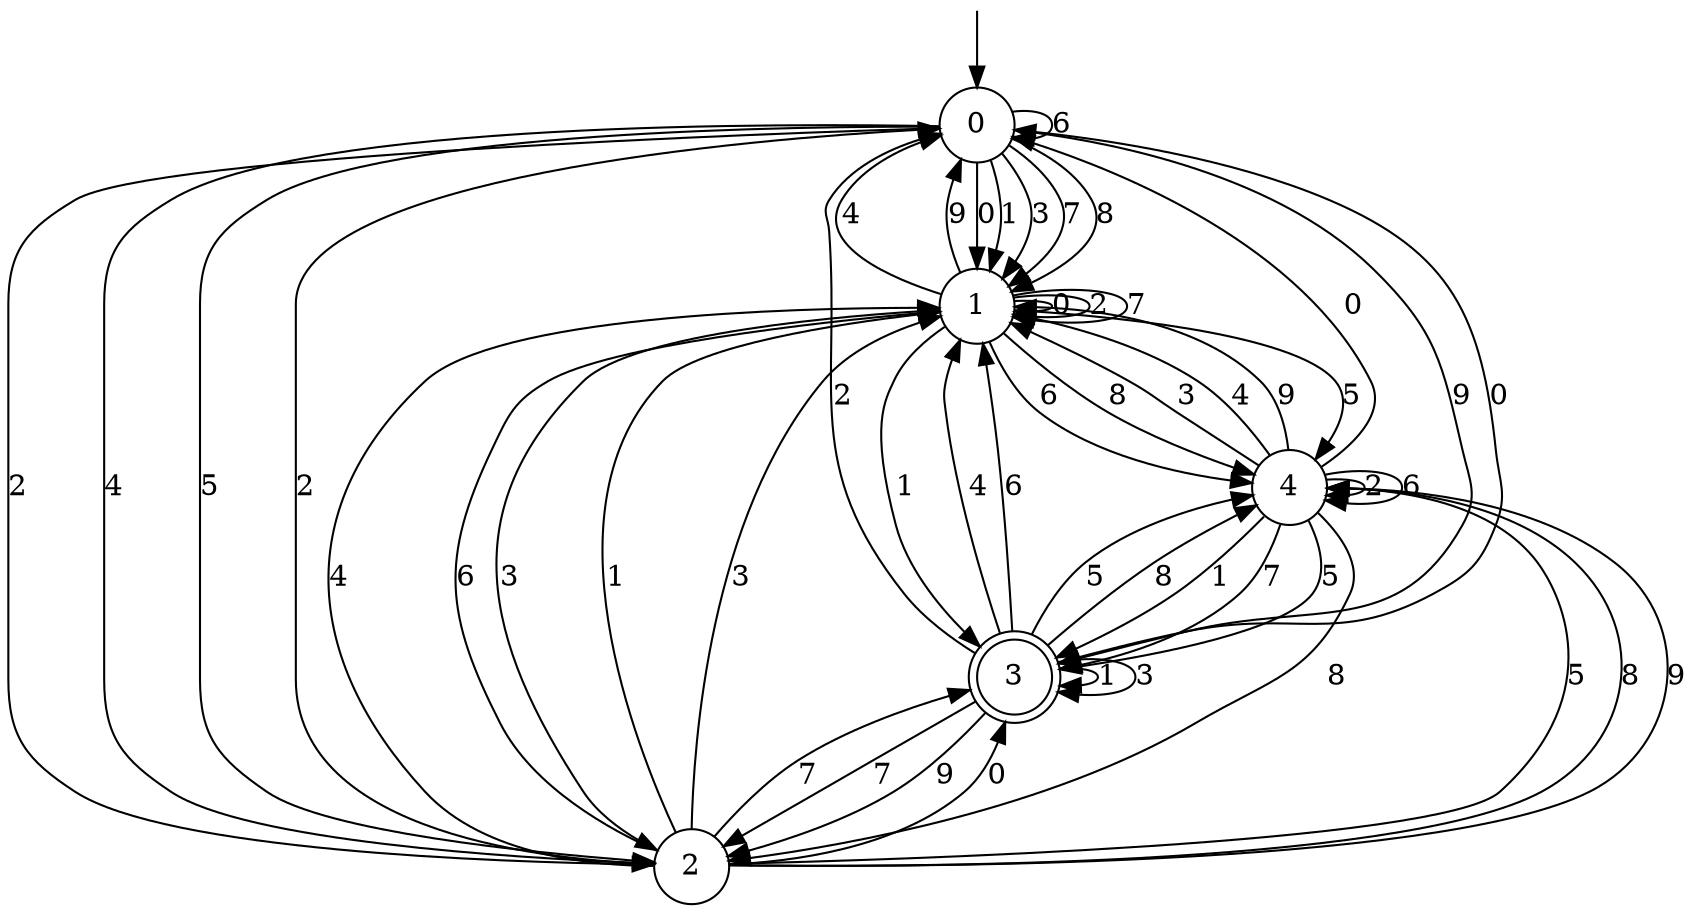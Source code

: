 digraph g {

	s0 [shape="circle" label="0"];
	s1 [shape="circle" label="1"];
	s2 [shape="circle" label="2"];
	s3 [shape="doublecircle" label="3"];
	s4 [shape="circle" label="4"];
	s0 -> s1 [label="0"];
	s0 -> s1 [label="1"];
	s0 -> s2 [label="2"];
	s0 -> s1 [label="3"];
	s0 -> s2 [label="4"];
	s0 -> s2 [label="5"];
	s0 -> s0 [label="6"];
	s0 -> s1 [label="7"];
	s0 -> s1 [label="8"];
	s0 -> s3 [label="9"];
	s1 -> s1 [label="0"];
	s1 -> s3 [label="1"];
	s1 -> s1 [label="2"];
	s1 -> s2 [label="3"];
	s1 -> s0 [label="4"];
	s1 -> s4 [label="5"];
	s1 -> s4 [label="6"];
	s1 -> s1 [label="7"];
	s1 -> s4 [label="8"];
	s1 -> s0 [label="9"];
	s2 -> s3 [label="0"];
	s2 -> s1 [label="1"];
	s2 -> s0 [label="2"];
	s2 -> s1 [label="3"];
	s2 -> s1 [label="4"];
	s2 -> s4 [label="5"];
	s2 -> s1 [label="6"];
	s2 -> s3 [label="7"];
	s2 -> s4 [label="8"];
	s2 -> s4 [label="9"];
	s3 -> s0 [label="0"];
	s3 -> s3 [label="1"];
	s3 -> s0 [label="2"];
	s3 -> s3 [label="3"];
	s3 -> s1 [label="4"];
	s3 -> s4 [label="5"];
	s3 -> s1 [label="6"];
	s3 -> s2 [label="7"];
	s3 -> s4 [label="8"];
	s3 -> s2 [label="9"];
	s4 -> s0 [label="0"];
	s4 -> s3 [label="1"];
	s4 -> s4 [label="2"];
	s4 -> s1 [label="3"];
	s4 -> s1 [label="4"];
	s4 -> s3 [label="5"];
	s4 -> s4 [label="6"];
	s4 -> s3 [label="7"];
	s4 -> s2 [label="8"];
	s4 -> s1 [label="9"];

__start0 [label="" shape="none" width="0" height="0"];
__start0 -> s0;

}
